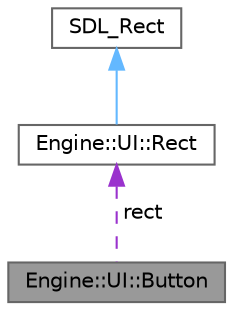 digraph "Engine::UI::Button"
{
 // LATEX_PDF_SIZE
  bgcolor="transparent";
  edge [fontname=Helvetica,fontsize=10,labelfontname=Helvetica,labelfontsize=10];
  node [fontname=Helvetica,fontsize=10,shape=box,height=0.2,width=0.4];
  Node1 [label="Engine::UI::Button",height=0.2,width=0.4,color="gray40", fillcolor="grey60", style="filled", fontcolor="black",tooltip="A button class, used to represent a button as a rectangle in the screen space."];
  Node2 -> Node1 [dir="back",color="darkorchid3",style="dashed",label=" rect" ];
  Node2 [label="Engine::UI::Rect",height=0.2,width=0.4,color="gray40", fillcolor="white", style="filled",URL="$class_engine_1_1_u_i_1_1_rect.html",tooltip=" "];
  Node3 -> Node2 [dir="back",color="steelblue1",style="solid"];
  Node3 [label="SDL_Rect",height=0.2,width=0.4,color="gray40", fillcolor="white", style="filled",tooltip=" "];
}
